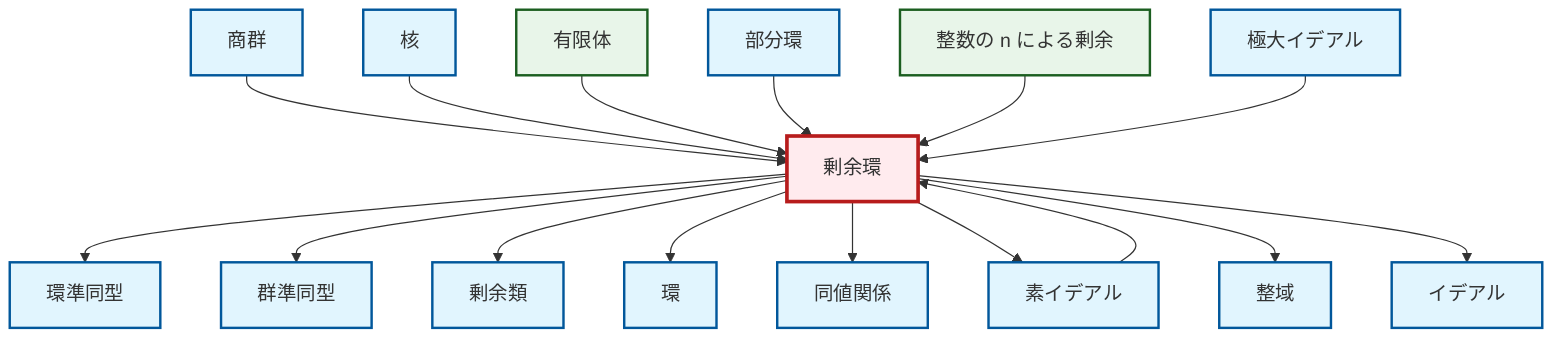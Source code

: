 graph TD
    classDef definition fill:#e1f5fe,stroke:#01579b,stroke-width:2px
    classDef theorem fill:#f3e5f5,stroke:#4a148c,stroke-width:2px
    classDef axiom fill:#fff3e0,stroke:#e65100,stroke-width:2px
    classDef example fill:#e8f5e9,stroke:#1b5e20,stroke-width:2px
    classDef current fill:#ffebee,stroke:#b71c1c,stroke-width:3px
    def-kernel["核"]:::definition
    def-ideal["イデアル"]:::definition
    def-ring["環"]:::definition
    def-quotient-ring["剰余環"]:::definition
    def-ring-homomorphism["環準同型"]:::definition
    ex-finite-field["有限体"]:::example
    def-integral-domain["整域"]:::definition
    def-maximal-ideal["極大イデアル"]:::definition
    def-homomorphism["群準同型"]:::definition
    def-subring["部分環"]:::definition
    def-equivalence-relation["同値関係"]:::definition
    def-coset["剰余類"]:::definition
    def-quotient-group["商群"]:::definition
    ex-quotient-integers-mod-n["整数の n による剰余"]:::example
    def-prime-ideal["素イデアル"]:::definition
    def-quotient-ring --> def-ring-homomorphism
    def-quotient-group --> def-quotient-ring
    def-kernel --> def-quotient-ring
    def-prime-ideal --> def-quotient-ring
    ex-finite-field --> def-quotient-ring
    def-subring --> def-quotient-ring
    ex-quotient-integers-mod-n --> def-quotient-ring
    def-maximal-ideal --> def-quotient-ring
    def-quotient-ring --> def-homomorphism
    def-quotient-ring --> def-coset
    def-quotient-ring --> def-ring
    def-quotient-ring --> def-equivalence-relation
    def-quotient-ring --> def-prime-ideal
    def-quotient-ring --> def-integral-domain
    def-quotient-ring --> def-ideal
    class def-quotient-ring current